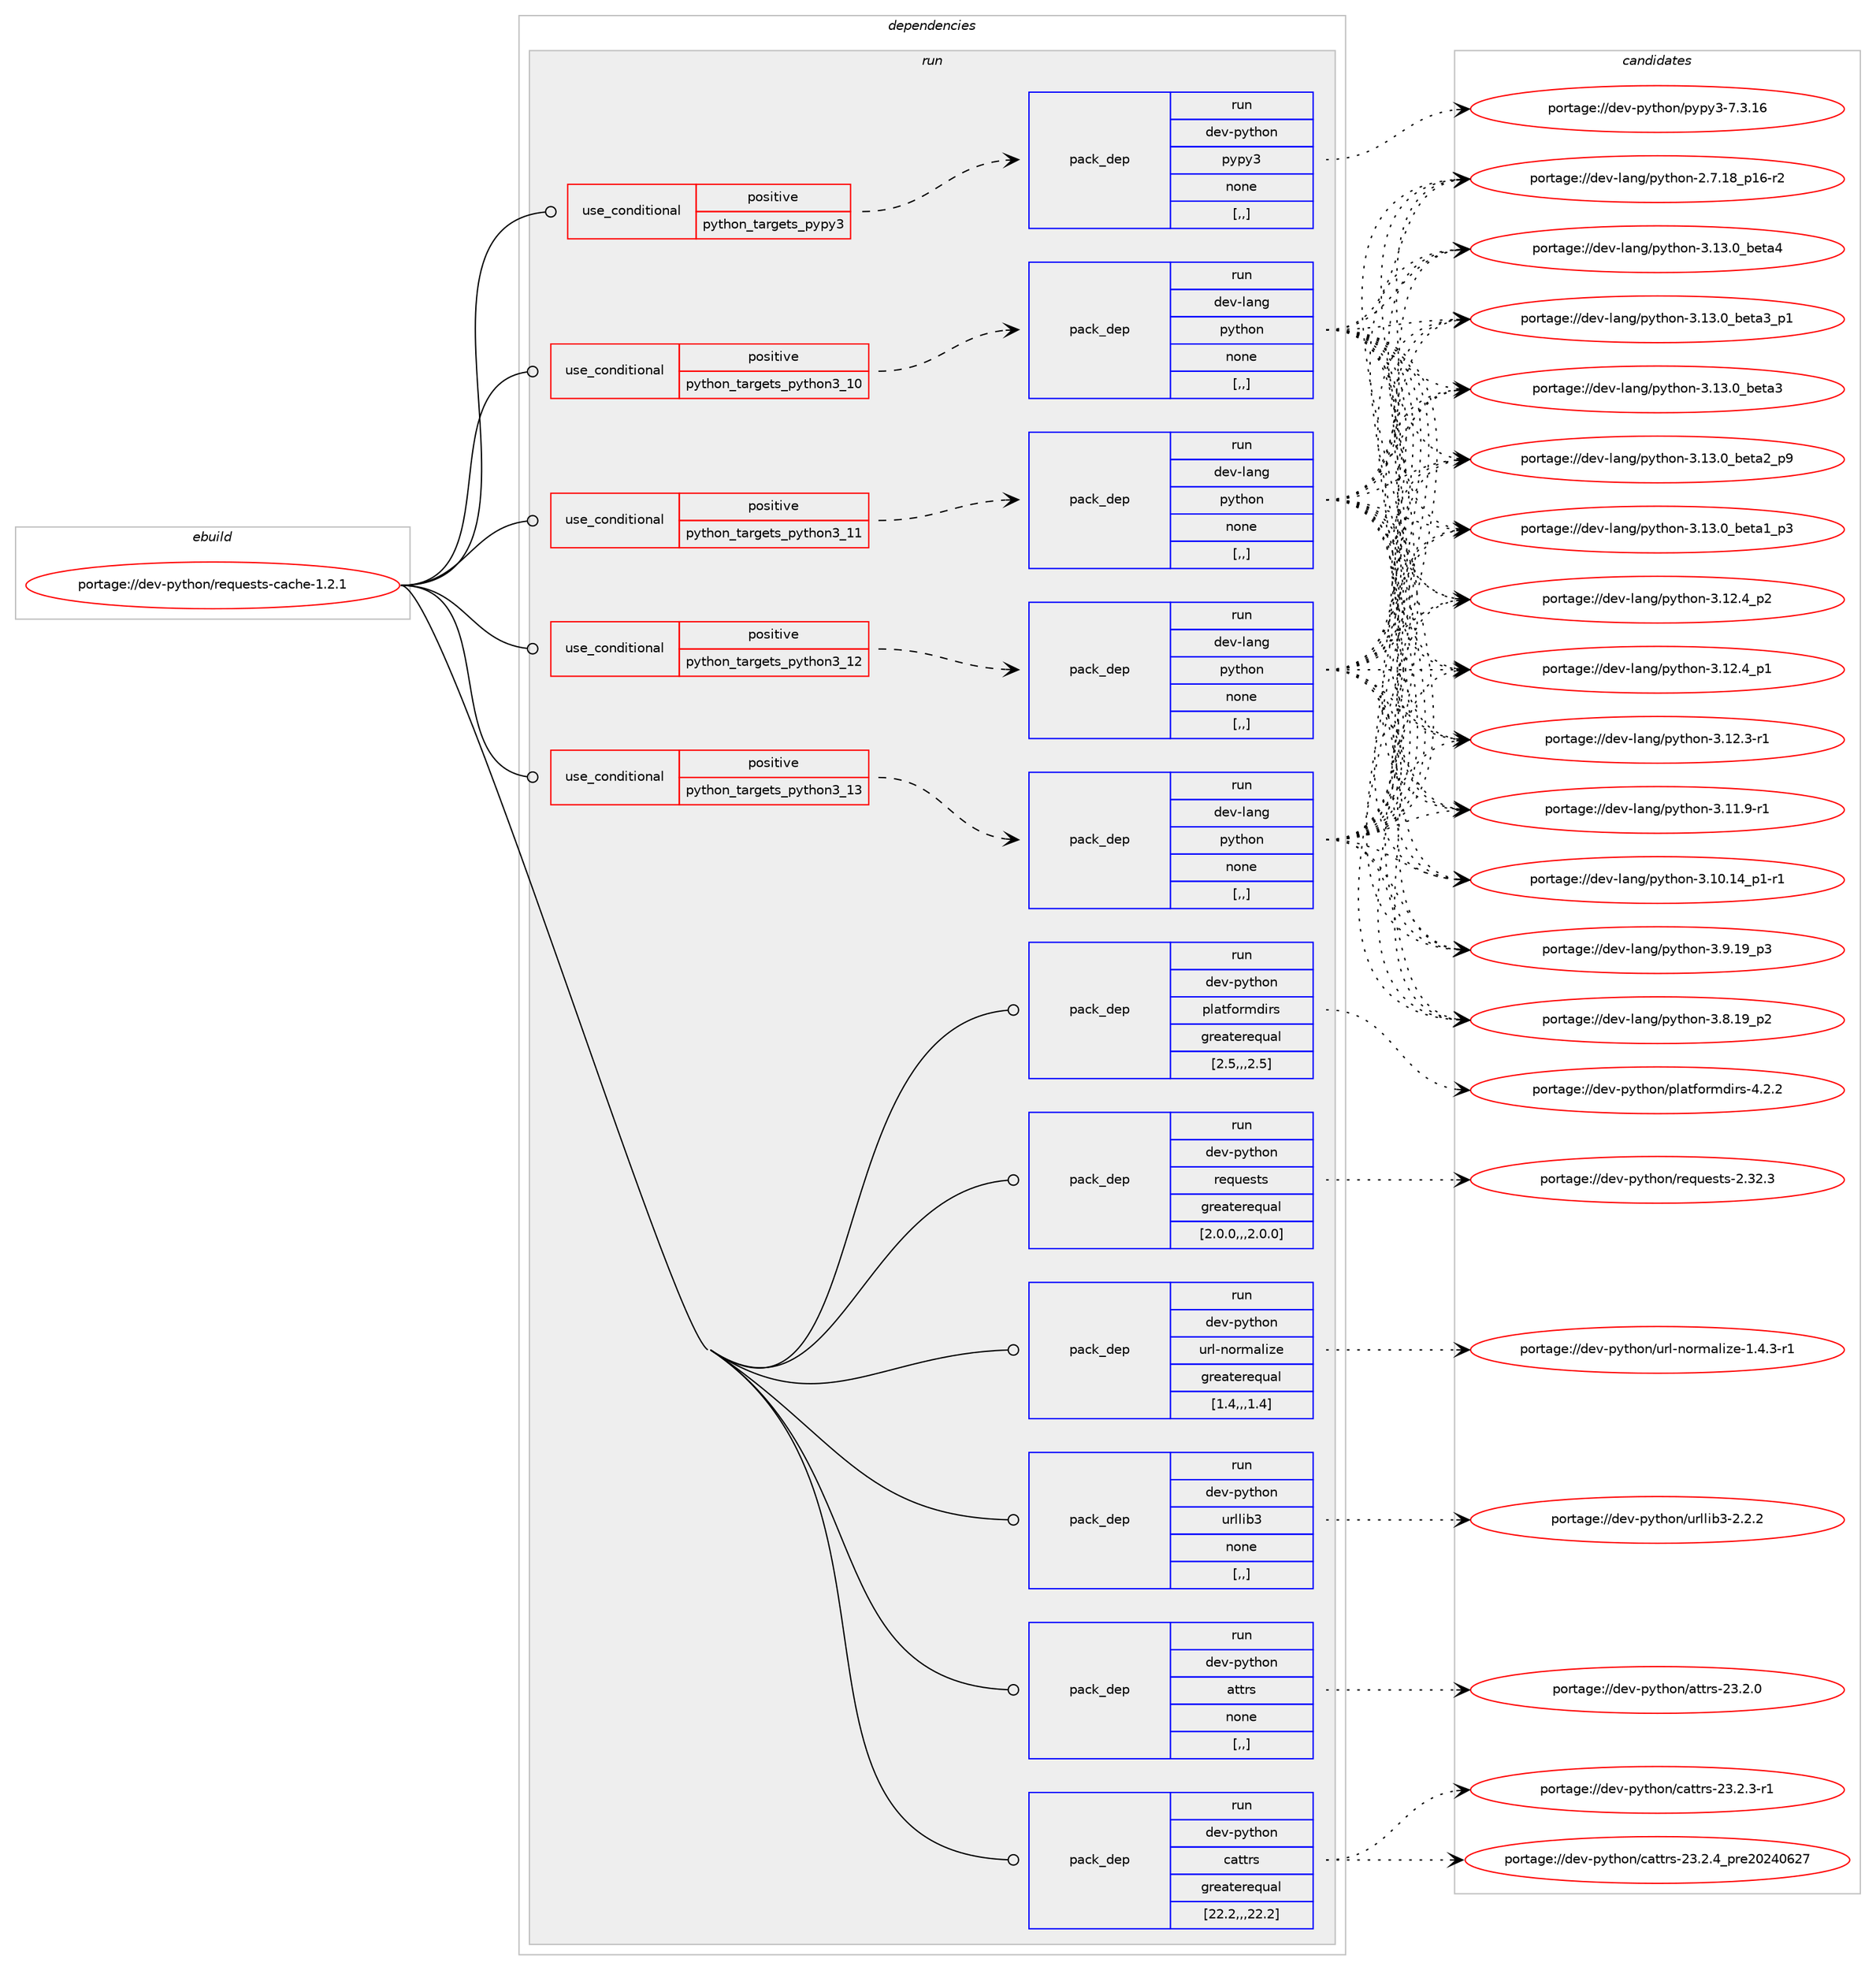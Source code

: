 digraph prolog {

# *************
# Graph options
# *************

newrank=true;
concentrate=true;
compound=true;
graph [rankdir=LR,fontname=Helvetica,fontsize=10,ranksep=1.5];#, ranksep=2.5, nodesep=0.2];
edge  [arrowhead=vee];
node  [fontname=Helvetica,fontsize=10];

# **********
# The ebuild
# **********

subgraph cluster_leftcol {
color=gray;
label=<<i>ebuild</i>>;
id [label="portage://dev-python/requests-cache-1.2.1", color=red, width=4, href="../dev-python/requests-cache-1.2.1.svg"];
}

# ****************
# The dependencies
# ****************

subgraph cluster_midcol {
color=gray;
label=<<i>dependencies</i>>;
subgraph cluster_compile {
fillcolor="#eeeeee";
style=filled;
label=<<i>compile</i>>;
}
subgraph cluster_compileandrun {
fillcolor="#eeeeee";
style=filled;
label=<<i>compile and run</i>>;
}
subgraph cluster_run {
fillcolor="#eeeeee";
style=filled;
label=<<i>run</i>>;
subgraph cond39043 {
dependency162096 [label=<<TABLE BORDER="0" CELLBORDER="1" CELLSPACING="0" CELLPADDING="4"><TR><TD ROWSPAN="3" CELLPADDING="10">use_conditional</TD></TR><TR><TD>positive</TD></TR><TR><TD>python_targets_pypy3</TD></TR></TABLE>>, shape=none, color=red];
subgraph pack121781 {
dependency162097 [label=<<TABLE BORDER="0" CELLBORDER="1" CELLSPACING="0" CELLPADDING="4" WIDTH="220"><TR><TD ROWSPAN="6" CELLPADDING="30">pack_dep</TD></TR><TR><TD WIDTH="110">run</TD></TR><TR><TD>dev-python</TD></TR><TR><TD>pypy3</TD></TR><TR><TD>none</TD></TR><TR><TD>[,,]</TD></TR></TABLE>>, shape=none, color=blue];
}
dependency162096:e -> dependency162097:w [weight=20,style="dashed",arrowhead="vee"];
}
id:e -> dependency162096:w [weight=20,style="solid",arrowhead="odot"];
subgraph cond39044 {
dependency162098 [label=<<TABLE BORDER="0" CELLBORDER="1" CELLSPACING="0" CELLPADDING="4"><TR><TD ROWSPAN="3" CELLPADDING="10">use_conditional</TD></TR><TR><TD>positive</TD></TR><TR><TD>python_targets_python3_10</TD></TR></TABLE>>, shape=none, color=red];
subgraph pack121782 {
dependency162099 [label=<<TABLE BORDER="0" CELLBORDER="1" CELLSPACING="0" CELLPADDING="4" WIDTH="220"><TR><TD ROWSPAN="6" CELLPADDING="30">pack_dep</TD></TR><TR><TD WIDTH="110">run</TD></TR><TR><TD>dev-lang</TD></TR><TR><TD>python</TD></TR><TR><TD>none</TD></TR><TR><TD>[,,]</TD></TR></TABLE>>, shape=none, color=blue];
}
dependency162098:e -> dependency162099:w [weight=20,style="dashed",arrowhead="vee"];
}
id:e -> dependency162098:w [weight=20,style="solid",arrowhead="odot"];
subgraph cond39045 {
dependency162100 [label=<<TABLE BORDER="0" CELLBORDER="1" CELLSPACING="0" CELLPADDING="4"><TR><TD ROWSPAN="3" CELLPADDING="10">use_conditional</TD></TR><TR><TD>positive</TD></TR><TR><TD>python_targets_python3_11</TD></TR></TABLE>>, shape=none, color=red];
subgraph pack121783 {
dependency162101 [label=<<TABLE BORDER="0" CELLBORDER="1" CELLSPACING="0" CELLPADDING="4" WIDTH="220"><TR><TD ROWSPAN="6" CELLPADDING="30">pack_dep</TD></TR><TR><TD WIDTH="110">run</TD></TR><TR><TD>dev-lang</TD></TR><TR><TD>python</TD></TR><TR><TD>none</TD></TR><TR><TD>[,,]</TD></TR></TABLE>>, shape=none, color=blue];
}
dependency162100:e -> dependency162101:w [weight=20,style="dashed",arrowhead="vee"];
}
id:e -> dependency162100:w [weight=20,style="solid",arrowhead="odot"];
subgraph cond39046 {
dependency162102 [label=<<TABLE BORDER="0" CELLBORDER="1" CELLSPACING="0" CELLPADDING="4"><TR><TD ROWSPAN="3" CELLPADDING="10">use_conditional</TD></TR><TR><TD>positive</TD></TR><TR><TD>python_targets_python3_12</TD></TR></TABLE>>, shape=none, color=red];
subgraph pack121784 {
dependency162103 [label=<<TABLE BORDER="0" CELLBORDER="1" CELLSPACING="0" CELLPADDING="4" WIDTH="220"><TR><TD ROWSPAN="6" CELLPADDING="30">pack_dep</TD></TR><TR><TD WIDTH="110">run</TD></TR><TR><TD>dev-lang</TD></TR><TR><TD>python</TD></TR><TR><TD>none</TD></TR><TR><TD>[,,]</TD></TR></TABLE>>, shape=none, color=blue];
}
dependency162102:e -> dependency162103:w [weight=20,style="dashed",arrowhead="vee"];
}
id:e -> dependency162102:w [weight=20,style="solid",arrowhead="odot"];
subgraph cond39047 {
dependency162104 [label=<<TABLE BORDER="0" CELLBORDER="1" CELLSPACING="0" CELLPADDING="4"><TR><TD ROWSPAN="3" CELLPADDING="10">use_conditional</TD></TR><TR><TD>positive</TD></TR><TR><TD>python_targets_python3_13</TD></TR></TABLE>>, shape=none, color=red];
subgraph pack121785 {
dependency162105 [label=<<TABLE BORDER="0" CELLBORDER="1" CELLSPACING="0" CELLPADDING="4" WIDTH="220"><TR><TD ROWSPAN="6" CELLPADDING="30">pack_dep</TD></TR><TR><TD WIDTH="110">run</TD></TR><TR><TD>dev-lang</TD></TR><TR><TD>python</TD></TR><TR><TD>none</TD></TR><TR><TD>[,,]</TD></TR></TABLE>>, shape=none, color=blue];
}
dependency162104:e -> dependency162105:w [weight=20,style="dashed",arrowhead="vee"];
}
id:e -> dependency162104:w [weight=20,style="solid",arrowhead="odot"];
subgraph pack121786 {
dependency162106 [label=<<TABLE BORDER="0" CELLBORDER="1" CELLSPACING="0" CELLPADDING="4" WIDTH="220"><TR><TD ROWSPAN="6" CELLPADDING="30">pack_dep</TD></TR><TR><TD WIDTH="110">run</TD></TR><TR><TD>dev-python</TD></TR><TR><TD>attrs</TD></TR><TR><TD>none</TD></TR><TR><TD>[,,]</TD></TR></TABLE>>, shape=none, color=blue];
}
id:e -> dependency162106:w [weight=20,style="solid",arrowhead="odot"];
subgraph pack121787 {
dependency162107 [label=<<TABLE BORDER="0" CELLBORDER="1" CELLSPACING="0" CELLPADDING="4" WIDTH="220"><TR><TD ROWSPAN="6" CELLPADDING="30">pack_dep</TD></TR><TR><TD WIDTH="110">run</TD></TR><TR><TD>dev-python</TD></TR><TR><TD>cattrs</TD></TR><TR><TD>greaterequal</TD></TR><TR><TD>[22.2,,,22.2]</TD></TR></TABLE>>, shape=none, color=blue];
}
id:e -> dependency162107:w [weight=20,style="solid",arrowhead="odot"];
subgraph pack121788 {
dependency162108 [label=<<TABLE BORDER="0" CELLBORDER="1" CELLSPACING="0" CELLPADDING="4" WIDTH="220"><TR><TD ROWSPAN="6" CELLPADDING="30">pack_dep</TD></TR><TR><TD WIDTH="110">run</TD></TR><TR><TD>dev-python</TD></TR><TR><TD>platformdirs</TD></TR><TR><TD>greaterequal</TD></TR><TR><TD>[2.5,,,2.5]</TD></TR></TABLE>>, shape=none, color=blue];
}
id:e -> dependency162108:w [weight=20,style="solid",arrowhead="odot"];
subgraph pack121789 {
dependency162109 [label=<<TABLE BORDER="0" CELLBORDER="1" CELLSPACING="0" CELLPADDING="4" WIDTH="220"><TR><TD ROWSPAN="6" CELLPADDING="30">pack_dep</TD></TR><TR><TD WIDTH="110">run</TD></TR><TR><TD>dev-python</TD></TR><TR><TD>requests</TD></TR><TR><TD>greaterequal</TD></TR><TR><TD>[2.0.0,,,2.0.0]</TD></TR></TABLE>>, shape=none, color=blue];
}
id:e -> dependency162109:w [weight=20,style="solid",arrowhead="odot"];
subgraph pack121790 {
dependency162110 [label=<<TABLE BORDER="0" CELLBORDER="1" CELLSPACING="0" CELLPADDING="4" WIDTH="220"><TR><TD ROWSPAN="6" CELLPADDING="30">pack_dep</TD></TR><TR><TD WIDTH="110">run</TD></TR><TR><TD>dev-python</TD></TR><TR><TD>url-normalize</TD></TR><TR><TD>greaterequal</TD></TR><TR><TD>[1.4,,,1.4]</TD></TR></TABLE>>, shape=none, color=blue];
}
id:e -> dependency162110:w [weight=20,style="solid",arrowhead="odot"];
subgraph pack121791 {
dependency162111 [label=<<TABLE BORDER="0" CELLBORDER="1" CELLSPACING="0" CELLPADDING="4" WIDTH="220"><TR><TD ROWSPAN="6" CELLPADDING="30">pack_dep</TD></TR><TR><TD WIDTH="110">run</TD></TR><TR><TD>dev-python</TD></TR><TR><TD>urllib3</TD></TR><TR><TD>none</TD></TR><TR><TD>[,,]</TD></TR></TABLE>>, shape=none, color=blue];
}
id:e -> dependency162111:w [weight=20,style="solid",arrowhead="odot"];
}
}

# **************
# The candidates
# **************

subgraph cluster_choices {
rank=same;
color=gray;
label=<<i>candidates</i>>;

subgraph choice121781 {
color=black;
nodesep=1;
choice10010111845112121116104111110471121211121215145554651464954 [label="portage://dev-python/pypy3-7.3.16", color=red, width=4,href="../dev-python/pypy3-7.3.16.svg"];
dependency162097:e -> choice10010111845112121116104111110471121211121215145554651464954:w [style=dotted,weight="100"];
}
subgraph choice121782 {
color=black;
nodesep=1;
choice1001011184510897110103471121211161041111104551464951464895981011169752 [label="portage://dev-lang/python-3.13.0_beta4", color=red, width=4,href="../dev-lang/python-3.13.0_beta4.svg"];
choice10010111845108971101034711212111610411111045514649514648959810111697519511249 [label="portage://dev-lang/python-3.13.0_beta3_p1", color=red, width=4,href="../dev-lang/python-3.13.0_beta3_p1.svg"];
choice1001011184510897110103471121211161041111104551464951464895981011169751 [label="portage://dev-lang/python-3.13.0_beta3", color=red, width=4,href="../dev-lang/python-3.13.0_beta3.svg"];
choice10010111845108971101034711212111610411111045514649514648959810111697509511257 [label="portage://dev-lang/python-3.13.0_beta2_p9", color=red, width=4,href="../dev-lang/python-3.13.0_beta2_p9.svg"];
choice10010111845108971101034711212111610411111045514649514648959810111697499511251 [label="portage://dev-lang/python-3.13.0_beta1_p3", color=red, width=4,href="../dev-lang/python-3.13.0_beta1_p3.svg"];
choice100101118451089711010347112121116104111110455146495046529511250 [label="portage://dev-lang/python-3.12.4_p2", color=red, width=4,href="../dev-lang/python-3.12.4_p2.svg"];
choice100101118451089711010347112121116104111110455146495046529511249 [label="portage://dev-lang/python-3.12.4_p1", color=red, width=4,href="../dev-lang/python-3.12.4_p1.svg"];
choice100101118451089711010347112121116104111110455146495046514511449 [label="portage://dev-lang/python-3.12.3-r1", color=red, width=4,href="../dev-lang/python-3.12.3-r1.svg"];
choice100101118451089711010347112121116104111110455146494946574511449 [label="portage://dev-lang/python-3.11.9-r1", color=red, width=4,href="../dev-lang/python-3.11.9-r1.svg"];
choice100101118451089711010347112121116104111110455146494846495295112494511449 [label="portage://dev-lang/python-3.10.14_p1-r1", color=red, width=4,href="../dev-lang/python-3.10.14_p1-r1.svg"];
choice100101118451089711010347112121116104111110455146574649579511251 [label="portage://dev-lang/python-3.9.19_p3", color=red, width=4,href="../dev-lang/python-3.9.19_p3.svg"];
choice100101118451089711010347112121116104111110455146564649579511250 [label="portage://dev-lang/python-3.8.19_p2", color=red, width=4,href="../dev-lang/python-3.8.19_p2.svg"];
choice100101118451089711010347112121116104111110455046554649569511249544511450 [label="portage://dev-lang/python-2.7.18_p16-r2", color=red, width=4,href="../dev-lang/python-2.7.18_p16-r2.svg"];
dependency162099:e -> choice1001011184510897110103471121211161041111104551464951464895981011169752:w [style=dotted,weight="100"];
dependency162099:e -> choice10010111845108971101034711212111610411111045514649514648959810111697519511249:w [style=dotted,weight="100"];
dependency162099:e -> choice1001011184510897110103471121211161041111104551464951464895981011169751:w [style=dotted,weight="100"];
dependency162099:e -> choice10010111845108971101034711212111610411111045514649514648959810111697509511257:w [style=dotted,weight="100"];
dependency162099:e -> choice10010111845108971101034711212111610411111045514649514648959810111697499511251:w [style=dotted,weight="100"];
dependency162099:e -> choice100101118451089711010347112121116104111110455146495046529511250:w [style=dotted,weight="100"];
dependency162099:e -> choice100101118451089711010347112121116104111110455146495046529511249:w [style=dotted,weight="100"];
dependency162099:e -> choice100101118451089711010347112121116104111110455146495046514511449:w [style=dotted,weight="100"];
dependency162099:e -> choice100101118451089711010347112121116104111110455146494946574511449:w [style=dotted,weight="100"];
dependency162099:e -> choice100101118451089711010347112121116104111110455146494846495295112494511449:w [style=dotted,weight="100"];
dependency162099:e -> choice100101118451089711010347112121116104111110455146574649579511251:w [style=dotted,weight="100"];
dependency162099:e -> choice100101118451089711010347112121116104111110455146564649579511250:w [style=dotted,weight="100"];
dependency162099:e -> choice100101118451089711010347112121116104111110455046554649569511249544511450:w [style=dotted,weight="100"];
}
subgraph choice121783 {
color=black;
nodesep=1;
choice1001011184510897110103471121211161041111104551464951464895981011169752 [label="portage://dev-lang/python-3.13.0_beta4", color=red, width=4,href="../dev-lang/python-3.13.0_beta4.svg"];
choice10010111845108971101034711212111610411111045514649514648959810111697519511249 [label="portage://dev-lang/python-3.13.0_beta3_p1", color=red, width=4,href="../dev-lang/python-3.13.0_beta3_p1.svg"];
choice1001011184510897110103471121211161041111104551464951464895981011169751 [label="portage://dev-lang/python-3.13.0_beta3", color=red, width=4,href="../dev-lang/python-3.13.0_beta3.svg"];
choice10010111845108971101034711212111610411111045514649514648959810111697509511257 [label="portage://dev-lang/python-3.13.0_beta2_p9", color=red, width=4,href="../dev-lang/python-3.13.0_beta2_p9.svg"];
choice10010111845108971101034711212111610411111045514649514648959810111697499511251 [label="portage://dev-lang/python-3.13.0_beta1_p3", color=red, width=4,href="../dev-lang/python-3.13.0_beta1_p3.svg"];
choice100101118451089711010347112121116104111110455146495046529511250 [label="portage://dev-lang/python-3.12.4_p2", color=red, width=4,href="../dev-lang/python-3.12.4_p2.svg"];
choice100101118451089711010347112121116104111110455146495046529511249 [label="portage://dev-lang/python-3.12.4_p1", color=red, width=4,href="../dev-lang/python-3.12.4_p1.svg"];
choice100101118451089711010347112121116104111110455146495046514511449 [label="portage://dev-lang/python-3.12.3-r1", color=red, width=4,href="../dev-lang/python-3.12.3-r1.svg"];
choice100101118451089711010347112121116104111110455146494946574511449 [label="portage://dev-lang/python-3.11.9-r1", color=red, width=4,href="../dev-lang/python-3.11.9-r1.svg"];
choice100101118451089711010347112121116104111110455146494846495295112494511449 [label="portage://dev-lang/python-3.10.14_p1-r1", color=red, width=4,href="../dev-lang/python-3.10.14_p1-r1.svg"];
choice100101118451089711010347112121116104111110455146574649579511251 [label="portage://dev-lang/python-3.9.19_p3", color=red, width=4,href="../dev-lang/python-3.9.19_p3.svg"];
choice100101118451089711010347112121116104111110455146564649579511250 [label="portage://dev-lang/python-3.8.19_p2", color=red, width=4,href="../dev-lang/python-3.8.19_p2.svg"];
choice100101118451089711010347112121116104111110455046554649569511249544511450 [label="portage://dev-lang/python-2.7.18_p16-r2", color=red, width=4,href="../dev-lang/python-2.7.18_p16-r2.svg"];
dependency162101:e -> choice1001011184510897110103471121211161041111104551464951464895981011169752:w [style=dotted,weight="100"];
dependency162101:e -> choice10010111845108971101034711212111610411111045514649514648959810111697519511249:w [style=dotted,weight="100"];
dependency162101:e -> choice1001011184510897110103471121211161041111104551464951464895981011169751:w [style=dotted,weight="100"];
dependency162101:e -> choice10010111845108971101034711212111610411111045514649514648959810111697509511257:w [style=dotted,weight="100"];
dependency162101:e -> choice10010111845108971101034711212111610411111045514649514648959810111697499511251:w [style=dotted,weight="100"];
dependency162101:e -> choice100101118451089711010347112121116104111110455146495046529511250:w [style=dotted,weight="100"];
dependency162101:e -> choice100101118451089711010347112121116104111110455146495046529511249:w [style=dotted,weight="100"];
dependency162101:e -> choice100101118451089711010347112121116104111110455146495046514511449:w [style=dotted,weight="100"];
dependency162101:e -> choice100101118451089711010347112121116104111110455146494946574511449:w [style=dotted,weight="100"];
dependency162101:e -> choice100101118451089711010347112121116104111110455146494846495295112494511449:w [style=dotted,weight="100"];
dependency162101:e -> choice100101118451089711010347112121116104111110455146574649579511251:w [style=dotted,weight="100"];
dependency162101:e -> choice100101118451089711010347112121116104111110455146564649579511250:w [style=dotted,weight="100"];
dependency162101:e -> choice100101118451089711010347112121116104111110455046554649569511249544511450:w [style=dotted,weight="100"];
}
subgraph choice121784 {
color=black;
nodesep=1;
choice1001011184510897110103471121211161041111104551464951464895981011169752 [label="portage://dev-lang/python-3.13.0_beta4", color=red, width=4,href="../dev-lang/python-3.13.0_beta4.svg"];
choice10010111845108971101034711212111610411111045514649514648959810111697519511249 [label="portage://dev-lang/python-3.13.0_beta3_p1", color=red, width=4,href="../dev-lang/python-3.13.0_beta3_p1.svg"];
choice1001011184510897110103471121211161041111104551464951464895981011169751 [label="portage://dev-lang/python-3.13.0_beta3", color=red, width=4,href="../dev-lang/python-3.13.0_beta3.svg"];
choice10010111845108971101034711212111610411111045514649514648959810111697509511257 [label="portage://dev-lang/python-3.13.0_beta2_p9", color=red, width=4,href="../dev-lang/python-3.13.0_beta2_p9.svg"];
choice10010111845108971101034711212111610411111045514649514648959810111697499511251 [label="portage://dev-lang/python-3.13.0_beta1_p3", color=red, width=4,href="../dev-lang/python-3.13.0_beta1_p3.svg"];
choice100101118451089711010347112121116104111110455146495046529511250 [label="portage://dev-lang/python-3.12.4_p2", color=red, width=4,href="../dev-lang/python-3.12.4_p2.svg"];
choice100101118451089711010347112121116104111110455146495046529511249 [label="portage://dev-lang/python-3.12.4_p1", color=red, width=4,href="../dev-lang/python-3.12.4_p1.svg"];
choice100101118451089711010347112121116104111110455146495046514511449 [label="portage://dev-lang/python-3.12.3-r1", color=red, width=4,href="../dev-lang/python-3.12.3-r1.svg"];
choice100101118451089711010347112121116104111110455146494946574511449 [label="portage://dev-lang/python-3.11.9-r1", color=red, width=4,href="../dev-lang/python-3.11.9-r1.svg"];
choice100101118451089711010347112121116104111110455146494846495295112494511449 [label="portage://dev-lang/python-3.10.14_p1-r1", color=red, width=4,href="../dev-lang/python-3.10.14_p1-r1.svg"];
choice100101118451089711010347112121116104111110455146574649579511251 [label="portage://dev-lang/python-3.9.19_p3", color=red, width=4,href="../dev-lang/python-3.9.19_p3.svg"];
choice100101118451089711010347112121116104111110455146564649579511250 [label="portage://dev-lang/python-3.8.19_p2", color=red, width=4,href="../dev-lang/python-3.8.19_p2.svg"];
choice100101118451089711010347112121116104111110455046554649569511249544511450 [label="portage://dev-lang/python-2.7.18_p16-r2", color=red, width=4,href="../dev-lang/python-2.7.18_p16-r2.svg"];
dependency162103:e -> choice1001011184510897110103471121211161041111104551464951464895981011169752:w [style=dotted,weight="100"];
dependency162103:e -> choice10010111845108971101034711212111610411111045514649514648959810111697519511249:w [style=dotted,weight="100"];
dependency162103:e -> choice1001011184510897110103471121211161041111104551464951464895981011169751:w [style=dotted,weight="100"];
dependency162103:e -> choice10010111845108971101034711212111610411111045514649514648959810111697509511257:w [style=dotted,weight="100"];
dependency162103:e -> choice10010111845108971101034711212111610411111045514649514648959810111697499511251:w [style=dotted,weight="100"];
dependency162103:e -> choice100101118451089711010347112121116104111110455146495046529511250:w [style=dotted,weight="100"];
dependency162103:e -> choice100101118451089711010347112121116104111110455146495046529511249:w [style=dotted,weight="100"];
dependency162103:e -> choice100101118451089711010347112121116104111110455146495046514511449:w [style=dotted,weight="100"];
dependency162103:e -> choice100101118451089711010347112121116104111110455146494946574511449:w [style=dotted,weight="100"];
dependency162103:e -> choice100101118451089711010347112121116104111110455146494846495295112494511449:w [style=dotted,weight="100"];
dependency162103:e -> choice100101118451089711010347112121116104111110455146574649579511251:w [style=dotted,weight="100"];
dependency162103:e -> choice100101118451089711010347112121116104111110455146564649579511250:w [style=dotted,weight="100"];
dependency162103:e -> choice100101118451089711010347112121116104111110455046554649569511249544511450:w [style=dotted,weight="100"];
}
subgraph choice121785 {
color=black;
nodesep=1;
choice1001011184510897110103471121211161041111104551464951464895981011169752 [label="portage://dev-lang/python-3.13.0_beta4", color=red, width=4,href="../dev-lang/python-3.13.0_beta4.svg"];
choice10010111845108971101034711212111610411111045514649514648959810111697519511249 [label="portage://dev-lang/python-3.13.0_beta3_p1", color=red, width=4,href="../dev-lang/python-3.13.0_beta3_p1.svg"];
choice1001011184510897110103471121211161041111104551464951464895981011169751 [label="portage://dev-lang/python-3.13.0_beta3", color=red, width=4,href="../dev-lang/python-3.13.0_beta3.svg"];
choice10010111845108971101034711212111610411111045514649514648959810111697509511257 [label="portage://dev-lang/python-3.13.0_beta2_p9", color=red, width=4,href="../dev-lang/python-3.13.0_beta2_p9.svg"];
choice10010111845108971101034711212111610411111045514649514648959810111697499511251 [label="portage://dev-lang/python-3.13.0_beta1_p3", color=red, width=4,href="../dev-lang/python-3.13.0_beta1_p3.svg"];
choice100101118451089711010347112121116104111110455146495046529511250 [label="portage://dev-lang/python-3.12.4_p2", color=red, width=4,href="../dev-lang/python-3.12.4_p2.svg"];
choice100101118451089711010347112121116104111110455146495046529511249 [label="portage://dev-lang/python-3.12.4_p1", color=red, width=4,href="../dev-lang/python-3.12.4_p1.svg"];
choice100101118451089711010347112121116104111110455146495046514511449 [label="portage://dev-lang/python-3.12.3-r1", color=red, width=4,href="../dev-lang/python-3.12.3-r1.svg"];
choice100101118451089711010347112121116104111110455146494946574511449 [label="portage://dev-lang/python-3.11.9-r1", color=red, width=4,href="../dev-lang/python-3.11.9-r1.svg"];
choice100101118451089711010347112121116104111110455146494846495295112494511449 [label="portage://dev-lang/python-3.10.14_p1-r1", color=red, width=4,href="../dev-lang/python-3.10.14_p1-r1.svg"];
choice100101118451089711010347112121116104111110455146574649579511251 [label="portage://dev-lang/python-3.9.19_p3", color=red, width=4,href="../dev-lang/python-3.9.19_p3.svg"];
choice100101118451089711010347112121116104111110455146564649579511250 [label="portage://dev-lang/python-3.8.19_p2", color=red, width=4,href="../dev-lang/python-3.8.19_p2.svg"];
choice100101118451089711010347112121116104111110455046554649569511249544511450 [label="portage://dev-lang/python-2.7.18_p16-r2", color=red, width=4,href="../dev-lang/python-2.7.18_p16-r2.svg"];
dependency162105:e -> choice1001011184510897110103471121211161041111104551464951464895981011169752:w [style=dotted,weight="100"];
dependency162105:e -> choice10010111845108971101034711212111610411111045514649514648959810111697519511249:w [style=dotted,weight="100"];
dependency162105:e -> choice1001011184510897110103471121211161041111104551464951464895981011169751:w [style=dotted,weight="100"];
dependency162105:e -> choice10010111845108971101034711212111610411111045514649514648959810111697509511257:w [style=dotted,weight="100"];
dependency162105:e -> choice10010111845108971101034711212111610411111045514649514648959810111697499511251:w [style=dotted,weight="100"];
dependency162105:e -> choice100101118451089711010347112121116104111110455146495046529511250:w [style=dotted,weight="100"];
dependency162105:e -> choice100101118451089711010347112121116104111110455146495046529511249:w [style=dotted,weight="100"];
dependency162105:e -> choice100101118451089711010347112121116104111110455146495046514511449:w [style=dotted,weight="100"];
dependency162105:e -> choice100101118451089711010347112121116104111110455146494946574511449:w [style=dotted,weight="100"];
dependency162105:e -> choice100101118451089711010347112121116104111110455146494846495295112494511449:w [style=dotted,weight="100"];
dependency162105:e -> choice100101118451089711010347112121116104111110455146574649579511251:w [style=dotted,weight="100"];
dependency162105:e -> choice100101118451089711010347112121116104111110455146564649579511250:w [style=dotted,weight="100"];
dependency162105:e -> choice100101118451089711010347112121116104111110455046554649569511249544511450:w [style=dotted,weight="100"];
}
subgraph choice121786 {
color=black;
nodesep=1;
choice10010111845112121116104111110479711611611411545505146504648 [label="portage://dev-python/attrs-23.2.0", color=red, width=4,href="../dev-python/attrs-23.2.0.svg"];
dependency162106:e -> choice10010111845112121116104111110479711611611411545505146504648:w [style=dotted,weight="100"];
}
subgraph choice121787 {
color=black;
nodesep=1;
choice1001011184511212111610411111047999711611611411545505146504652951121141015048505248545055 [label="portage://dev-python/cattrs-23.2.4_pre20240627", color=red, width=4,href="../dev-python/cattrs-23.2.4_pre20240627.svg"];
choice10010111845112121116104111110479997116116114115455051465046514511449 [label="portage://dev-python/cattrs-23.2.3-r1", color=red, width=4,href="../dev-python/cattrs-23.2.3-r1.svg"];
dependency162107:e -> choice1001011184511212111610411111047999711611611411545505146504652951121141015048505248545055:w [style=dotted,weight="100"];
dependency162107:e -> choice10010111845112121116104111110479997116116114115455051465046514511449:w [style=dotted,weight="100"];
}
subgraph choice121788 {
color=black;
nodesep=1;
choice100101118451121211161041111104711210897116102111114109100105114115455246504650 [label="portage://dev-python/platformdirs-4.2.2", color=red, width=4,href="../dev-python/platformdirs-4.2.2.svg"];
dependency162108:e -> choice100101118451121211161041111104711210897116102111114109100105114115455246504650:w [style=dotted,weight="100"];
}
subgraph choice121789 {
color=black;
nodesep=1;
choice100101118451121211161041111104711410111311710111511611545504651504651 [label="portage://dev-python/requests-2.32.3", color=red, width=4,href="../dev-python/requests-2.32.3.svg"];
dependency162109:e -> choice100101118451121211161041111104711410111311710111511611545504651504651:w [style=dotted,weight="100"];
}
subgraph choice121790 {
color=black;
nodesep=1;
choice100101118451121211161041111104711711410845110111114109971081051221014549465246514511449 [label="portage://dev-python/url-normalize-1.4.3-r1", color=red, width=4,href="../dev-python/url-normalize-1.4.3-r1.svg"];
dependency162110:e -> choice100101118451121211161041111104711711410845110111114109971081051221014549465246514511449:w [style=dotted,weight="100"];
}
subgraph choice121791 {
color=black;
nodesep=1;
choice10010111845112121116104111110471171141081081059851455046504650 [label="portage://dev-python/urllib3-2.2.2", color=red, width=4,href="../dev-python/urllib3-2.2.2.svg"];
dependency162111:e -> choice10010111845112121116104111110471171141081081059851455046504650:w [style=dotted,weight="100"];
}
}

}
